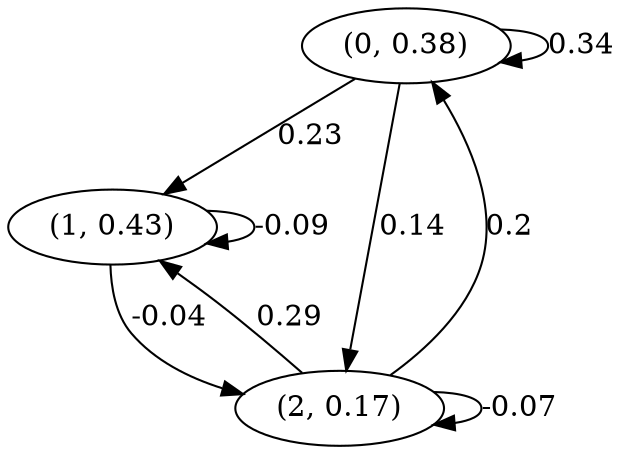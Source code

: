 digraph {
    0 [ label = "(0, 0.38)" ]
    1 [ label = "(1, 0.43)" ]
    2 [ label = "(2, 0.17)" ]
    0 -> 0 [ label = "0.34" ]
    1 -> 1 [ label = "-0.09" ]
    2 -> 2 [ label = "-0.07" ]
    2 -> 0 [ label = "0.2" ]
    0 -> 1 [ label = "0.23" ]
    2 -> 1 [ label = "0.29" ]
    0 -> 2 [ label = "0.14" ]
    1 -> 2 [ label = "-0.04" ]
}

